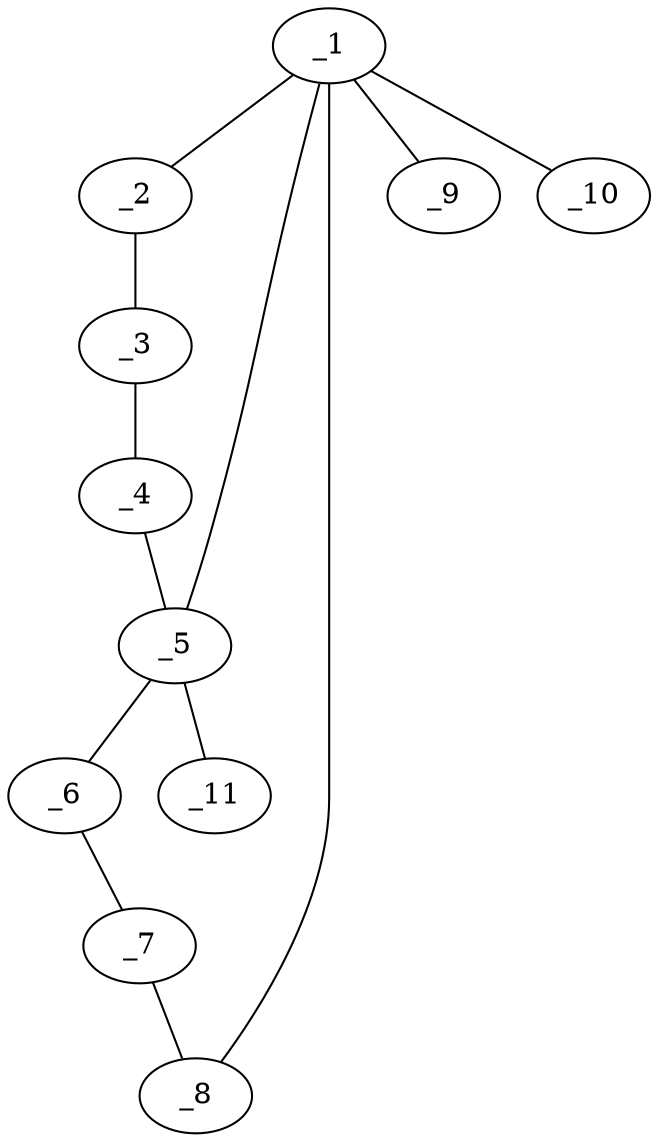 graph molid648327 {
	_1	 [charge=0,
		chem=33,
		symbol="Ge ",
		x="3.5388",
		y="0.5955"];
	_2	 [charge=1,
		chem=2,
		symbol="O  ",
		x="2.5878",
		y="0.9045"];
	_1 -- _2	 [valence=1];
	_5	 [charge=1,
		chem=4,
		symbol="N  ",
		x="3.5388",
		y="-0.4045"];
	_1 -- _5	 [valence=1];
	_8	 [charge=1,
		chem=2,
		symbol="O  ",
		x="4.4899",
		y="0.9045"];
	_1 -- _8	 [valence=1];
	_9	 [charge="-1",
		chem=2,
		symbol="O  ",
		x="2.9511",
		y="1.4045"];
	_1 -- _9	 [valence=1];
	_10	 [charge="-1",
		chem=2,
		symbol="O  ",
		x="4.1266",
		y="1.4045"];
	_1 -- _10	 [valence=1];
	_3	 [charge=0,
		chem=1,
		symbol="C  ",
		x=2,
		y="0.0955"];
	_2 -- _3	 [valence=1];
	_4	 [charge=0,
		chem=1,
		symbol="C  ",
		x="2.5878",
		y="-0.7135"];
	_3 -- _4	 [valence=1];
	_4 -- _5	 [valence=1];
	_6	 [charge=0,
		chem=1,
		symbol="C  ",
		x="4.4899",
		y="-0.7135"];
	_5 -- _6	 [valence=1];
	_11	 [charge=0,
		chem=1,
		symbol="C  ",
		x="3.5388",
		y="-1.4045"];
	_5 -- _11	 [valence=1];
	_7	 [charge=0,
		chem=1,
		symbol="C  ",
		x="5.0777",
		y="0.0955"];
	_6 -- _7	 [valence=1];
	_7 -- _8	 [valence=1];
}
